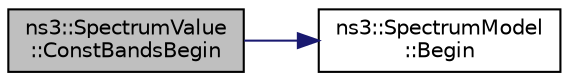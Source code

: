 digraph "ns3::SpectrumValue::ConstBandsBegin"
{
 // LATEX_PDF_SIZE
  edge [fontname="Helvetica",fontsize="10",labelfontname="Helvetica",labelfontsize="10"];
  node [fontname="Helvetica",fontsize="10",shape=record];
  rankdir="LR";
  Node1 [label="ns3::SpectrumValue\l::ConstBandsBegin",height=0.2,width=0.4,color="black", fillcolor="grey75", style="filled", fontcolor="black",tooltip=" "];
  Node1 -> Node2 [color="midnightblue",fontsize="10",style="solid",fontname="Helvetica"];
  Node2 [label="ns3::SpectrumModel\l::Begin",height=0.2,width=0.4,color="black", fillcolor="white", style="filled",URL="$classns3_1_1_spectrum_model.html#ab915a10dac63c63d74d9197d1359688a",tooltip="Const Iterator to the model Bands container start."];
}
